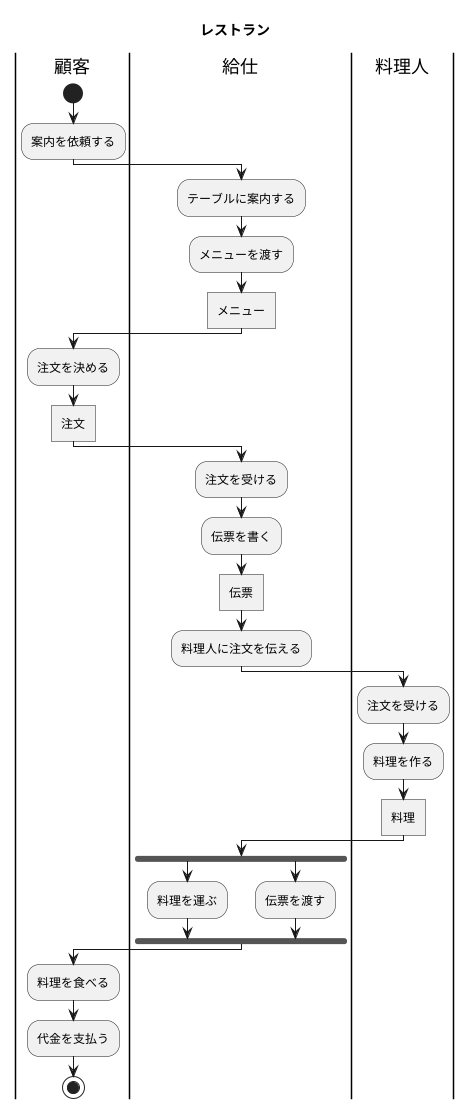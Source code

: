 @startuml
title レストラン
|顧客|
start
:案内を依頼する;
|給仕|
:テーブルに案内する;
:メニューを渡す;
:メニュー]
|顧客|
:注文を決める;
:注文]
|給仕|
:注文を受ける;
:伝票を書く;
:伝票]
:料理人に注文を伝える;
|料理人|
:注文を受ける;
:料理を作る;
:料理]
|給仕|
fork
:料理を運ぶ;
fork again
:伝票を渡す;
end fork
|顧客|
:料理を食べる;
:代金を支払う;
stop
